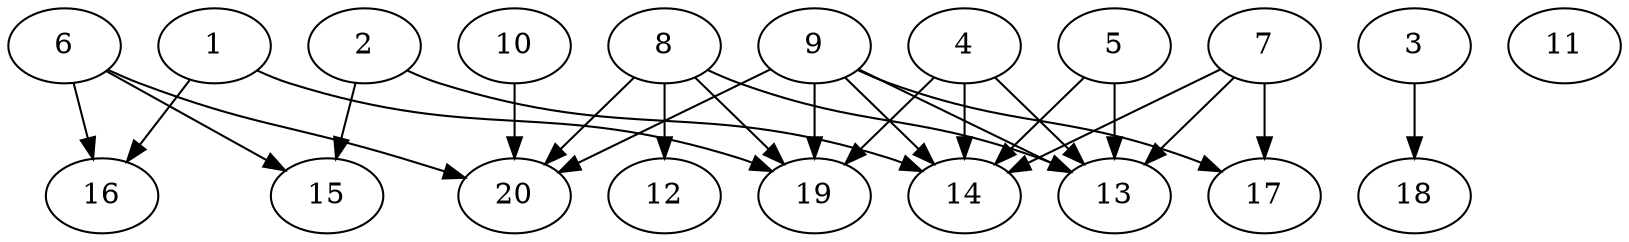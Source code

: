 // DAG automatically generated by daggen at Thu Oct  3 13:58:42 2019
// ./daggen --dot -n 20 --ccr 0.5 --fat 0.9 --regular 0.7 --density 0.5 --mindata 5242880 --maxdata 52428800 
digraph G {
  1 [size="63518720", alpha="0.10", expect_size="31759360"] 
  1 -> 16 [size ="31759360"]
  1 -> 19 [size ="31759360"]
  2 [size="16881664", alpha="0.01", expect_size="8440832"] 
  2 -> 14 [size ="8440832"]
  2 -> 15 [size ="8440832"]
  3 [size="102615040", alpha="0.03", expect_size="51307520"] 
  3 -> 18 [size ="51307520"]
  4 [size="96270336", alpha="0.03", expect_size="48135168"] 
  4 -> 13 [size ="48135168"]
  4 -> 14 [size ="48135168"]
  4 -> 19 [size ="48135168"]
  5 [size="40785920", alpha="0.12", expect_size="20392960"] 
  5 -> 13 [size ="20392960"]
  5 -> 14 [size ="20392960"]
  6 [size="46585856", alpha="0.09", expect_size="23292928"] 
  6 -> 15 [size ="23292928"]
  6 -> 16 [size ="23292928"]
  6 -> 20 [size ="23292928"]
  7 [size="94382080", alpha="0.16", expect_size="47191040"] 
  7 -> 13 [size ="47191040"]
  7 -> 14 [size ="47191040"]
  7 -> 17 [size ="47191040"]
  8 [size="12808192", alpha="0.10", expect_size="6404096"] 
  8 -> 12 [size ="6404096"]
  8 -> 13 [size ="6404096"]
  8 -> 19 [size ="6404096"]
  8 -> 20 [size ="6404096"]
  9 [size="65486848", alpha="0.11", expect_size="32743424"] 
  9 -> 13 [size ="32743424"]
  9 -> 14 [size ="32743424"]
  9 -> 17 [size ="32743424"]
  9 -> 19 [size ="32743424"]
  9 -> 20 [size ="32743424"]
  10 [size="10854400", alpha="0.15", expect_size="5427200"] 
  10 -> 20 [size ="5427200"]
  11 [size="32880640", alpha="0.20", expect_size="16440320"] 
  12 [size="78718976", alpha="0.00", expect_size="39359488"] 
  13 [size="82771968", alpha="0.00", expect_size="41385984"] 
  14 [size="94664704", alpha="0.14", expect_size="47332352"] 
  15 [size="16009216", alpha="0.18", expect_size="8004608"] 
  16 [size="71254016", alpha="0.01", expect_size="35627008"] 
  17 [size="19064832", alpha="0.09", expect_size="9532416"] 
  18 [size="93366272", alpha="0.04", expect_size="46683136"] 
  19 [size="45441024", alpha="0.02", expect_size="22720512"] 
  20 [size="96915456", alpha="0.06", expect_size="48457728"] 
}
